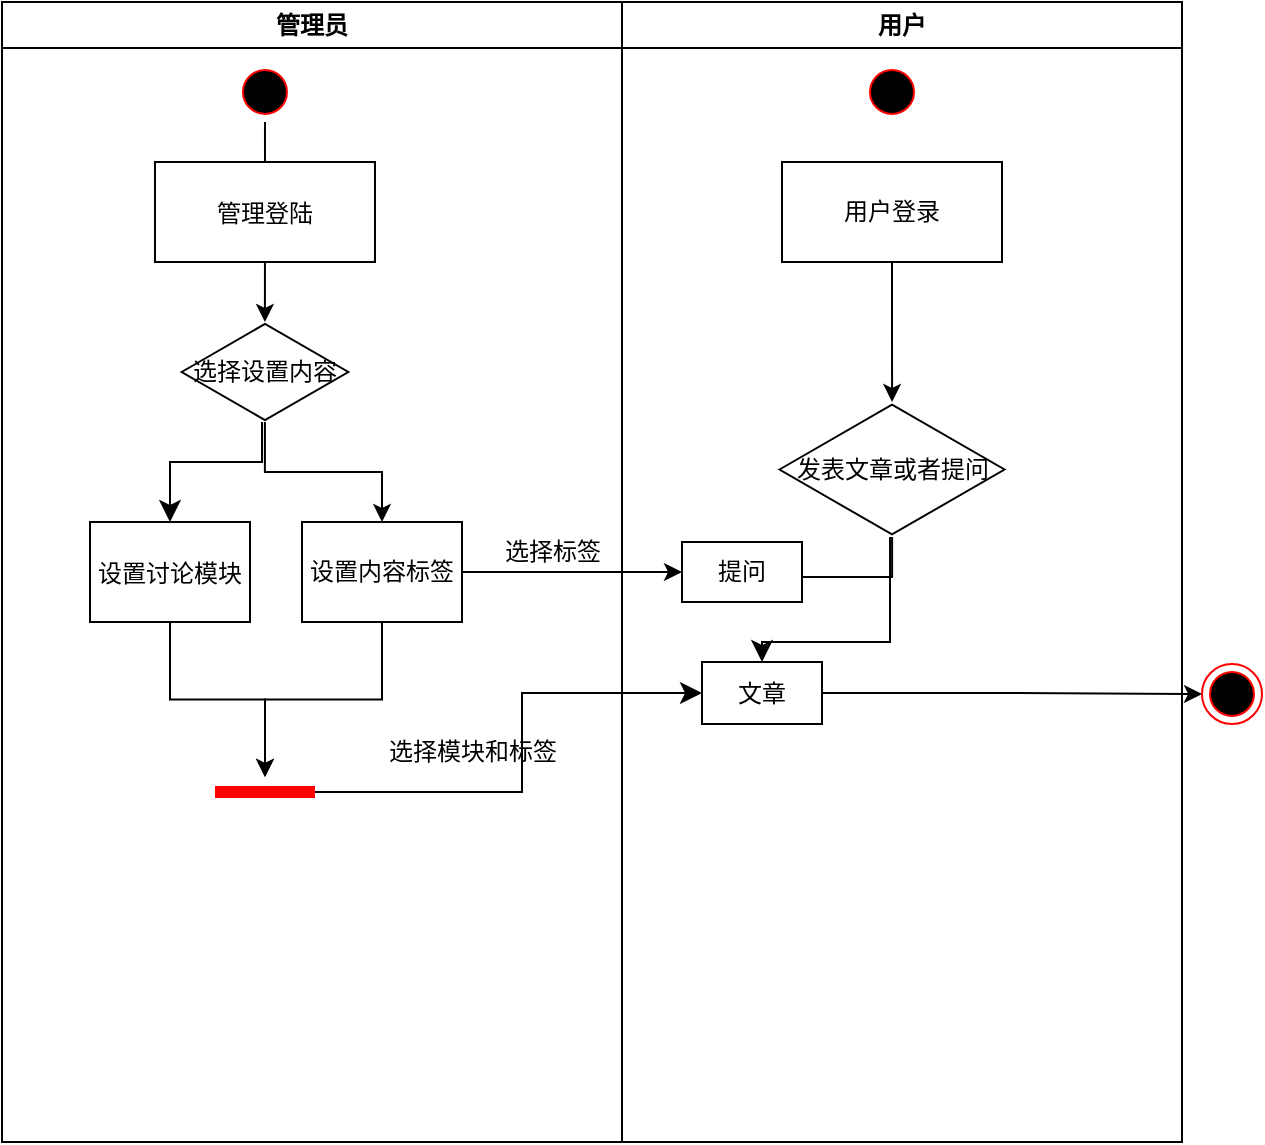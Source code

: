 <mxfile version="21.1.8" type="github" pages="2">
  <diagram id="prtHgNgQTEPvFCAcTncT" name="Page-1">
    <mxGraphModel dx="1221" dy="674" grid="1" gridSize="10" guides="1" tooltips="1" connect="1" arrows="1" fold="1" page="1" pageScale="1" pageWidth="827" pageHeight="1169" math="0" shadow="0">
      <root>
        <mxCell id="0" />
        <mxCell id="1" parent="0" />
        <mxCell id="jpMDB658xM3ZWiIn-4ZV-138" value="管理员" style="swimlane;whiteSpace=wrap" parent="1" vertex="1">
          <mxGeometry x="320" y="900" width="310" height="570" as="geometry" />
        </mxCell>
        <mxCell id="7wV6czFGm1CcYjZ1TU4y-13" value="" style="edgeStyle=orthogonalEdgeStyle;rounded=0;orthogonalLoop=1;jettySize=auto;html=1;" edge="1" parent="jpMDB658xM3ZWiIn-4ZV-138" source="jpMDB658xM3ZWiIn-4ZV-139" target="7wV6czFGm1CcYjZ1TU4y-3">
          <mxGeometry relative="1" as="geometry" />
        </mxCell>
        <mxCell id="jpMDB658xM3ZWiIn-4ZV-139" value="" style="ellipse;shape=startState;fillColor=#000000;strokeColor=#ff0000;" parent="jpMDB658xM3ZWiIn-4ZV-138" vertex="1">
          <mxGeometry x="116.49" y="30" width="30" height="30" as="geometry" />
        </mxCell>
        <mxCell id="jpMDB658xM3ZWiIn-4ZV-141" value="管理登陆" style="" parent="jpMDB658xM3ZWiIn-4ZV-138" vertex="1">
          <mxGeometry x="76.49" y="80" width="110" height="50" as="geometry" />
        </mxCell>
        <mxCell id="7wV6czFGm1CcYjZ1TU4y-12" value="" style="edgeStyle=orthogonalEdgeStyle;rounded=0;orthogonalLoop=1;jettySize=auto;html=1;" edge="1" parent="jpMDB658xM3ZWiIn-4ZV-138" source="jpMDB658xM3ZWiIn-4ZV-142" target="7wV6czFGm1CcYjZ1TU4y-10">
          <mxGeometry relative="1" as="geometry" />
        </mxCell>
        <mxCell id="jpMDB658xM3ZWiIn-4ZV-142" value="设置讨论模块" style="" parent="jpMDB658xM3ZWiIn-4ZV-138" vertex="1">
          <mxGeometry x="44" y="260" width="80" height="50" as="geometry" />
        </mxCell>
        <mxCell id="7wV6czFGm1CcYjZ1TU4y-11" value="" style="edgeStyle=orthogonalEdgeStyle;rounded=0;orthogonalLoop=1;jettySize=auto;html=1;" edge="1" parent="jpMDB658xM3ZWiIn-4ZV-138" source="jpMDB658xM3ZWiIn-4ZV-189" target="7wV6czFGm1CcYjZ1TU4y-10">
          <mxGeometry relative="1" as="geometry" />
        </mxCell>
        <mxCell id="jpMDB658xM3ZWiIn-4ZV-189" value="设置内容标签" style="rounded=0;whiteSpace=wrap;html=1;" parent="jpMDB658xM3ZWiIn-4ZV-138" vertex="1">
          <mxGeometry x="150" y="260" width="80" height="50" as="geometry" />
        </mxCell>
        <mxCell id="7wV6czFGm1CcYjZ1TU4y-14" value="" style="edgeStyle=orthogonalEdgeStyle;rounded=0;orthogonalLoop=1;jettySize=auto;html=1;" edge="1" parent="jpMDB658xM3ZWiIn-4ZV-138" source="7wV6czFGm1CcYjZ1TU4y-3" target="jpMDB658xM3ZWiIn-4ZV-189">
          <mxGeometry relative="1" as="geometry" />
        </mxCell>
        <mxCell id="7wV6czFGm1CcYjZ1TU4y-3" value="选择设置内容" style="html=1;whiteSpace=wrap;aspect=fixed;shape=isoRectangle;" vertex="1" parent="jpMDB658xM3ZWiIn-4ZV-138">
          <mxGeometry x="89.83" y="160" width="83.33" height="50" as="geometry" />
        </mxCell>
        <mxCell id="7wV6czFGm1CcYjZ1TU4y-10" value="" style="shape=line;strokeWidth=6;strokeColor=#ff0000;rotation=90;direction=south;" vertex="1" parent="jpMDB658xM3ZWiIn-4ZV-138">
          <mxGeometry x="124.0" y="370" width="15" height="50" as="geometry" />
        </mxCell>
        <mxCell id="7wV6czFGm1CcYjZ1TU4y-16" value="" style="edgeStyle=segmentEdgeStyle;endArrow=classic;html=1;curved=0;rounded=0;endSize=8;startSize=8;entryX=0.5;entryY=0;entryDx=0;entryDy=0;" edge="1" parent="jpMDB658xM3ZWiIn-4ZV-138" target="jpMDB658xM3ZWiIn-4ZV-142">
          <mxGeometry width="50" height="50" relative="1" as="geometry">
            <mxPoint x="130" y="210" as="sourcePoint" />
            <mxPoint x="80" y="190" as="targetPoint" />
            <Array as="points">
              <mxPoint x="130" y="230" />
              <mxPoint x="84" y="230" />
            </Array>
          </mxGeometry>
        </mxCell>
        <mxCell id="7wV6czFGm1CcYjZ1TU4y-40" value="选择模块和标签" style="text;html=1;align=center;verticalAlign=middle;resizable=0;points=[];autosize=1;strokeColor=none;fillColor=none;" vertex="1" parent="jpMDB658xM3ZWiIn-4ZV-138">
          <mxGeometry x="180" y="360" width="110" height="30" as="geometry" />
        </mxCell>
        <mxCell id="7wV6czFGm1CcYjZ1TU4y-34" value="选择标签" style="text;html=1;align=center;verticalAlign=middle;resizable=0;points=[];autosize=1;strokeColor=none;fillColor=none;" vertex="1" parent="jpMDB658xM3ZWiIn-4ZV-138">
          <mxGeometry x="240" y="260" width="70" height="30" as="geometry" />
        </mxCell>
        <mxCell id="jpMDB658xM3ZWiIn-4ZV-147" value="用户" style="swimlane;whiteSpace=wrap" parent="1" vertex="1">
          <mxGeometry x="630" y="900" width="280" height="570" as="geometry" />
        </mxCell>
        <mxCell id="jpMDB658xM3ZWiIn-4ZV-148" value="" style="ellipse;shape=startState;fillColor=#000000;strokeColor=#ff0000;" parent="jpMDB658xM3ZWiIn-4ZV-147" vertex="1">
          <mxGeometry x="120" y="30" width="30" height="30" as="geometry" />
        </mxCell>
        <mxCell id="7wV6czFGm1CcYjZ1TU4y-53" style="edgeStyle=orthogonalEdgeStyle;rounded=0;orthogonalLoop=1;jettySize=auto;html=1;exitX=0.5;exitY=1;exitDx=0;exitDy=0;" edge="1" parent="jpMDB658xM3ZWiIn-4ZV-147" source="7wV6czFGm1CcYjZ1TU4y-17" target="7wV6czFGm1CcYjZ1TU4y-22">
          <mxGeometry relative="1" as="geometry" />
        </mxCell>
        <mxCell id="7wV6czFGm1CcYjZ1TU4y-17" value="用户登录" style="rounded=0;whiteSpace=wrap;html=1;" vertex="1" parent="jpMDB658xM3ZWiIn-4ZV-147">
          <mxGeometry x="80" y="80" width="110" height="50" as="geometry" />
        </mxCell>
        <mxCell id="7wV6czFGm1CcYjZ1TU4y-28" value="" style="edgeStyle=orthogonalEdgeStyle;rounded=0;orthogonalLoop=1;jettySize=auto;html=1;" edge="1" parent="jpMDB658xM3ZWiIn-4ZV-147" source="7wV6czFGm1CcYjZ1TU4y-22" target="7wV6czFGm1CcYjZ1TU4y-27">
          <mxGeometry relative="1" as="geometry" />
        </mxCell>
        <mxCell id="7wV6czFGm1CcYjZ1TU4y-22" value="发表文章或者提问" style="html=1;whiteSpace=wrap;aspect=fixed;shape=isoRectangle;" vertex="1" parent="jpMDB658xM3ZWiIn-4ZV-147">
          <mxGeometry x="78.75" y="200" width="112.5" height="67.5" as="geometry" />
        </mxCell>
        <mxCell id="7wV6czFGm1CcYjZ1TU4y-27" value="提问" style="rounded=0;whiteSpace=wrap;html=1;" vertex="1" parent="jpMDB658xM3ZWiIn-4ZV-147">
          <mxGeometry x="30" y="270" width="60" height="30" as="geometry" />
        </mxCell>
        <mxCell id="7wV6czFGm1CcYjZ1TU4y-35" value="文章" style="rounded=0;whiteSpace=wrap;html=1;" vertex="1" parent="jpMDB658xM3ZWiIn-4ZV-147">
          <mxGeometry x="40" y="330" width="60" height="31" as="geometry" />
        </mxCell>
        <mxCell id="7wV6czFGm1CcYjZ1TU4y-44" value="" style="edgeStyle=segmentEdgeStyle;endArrow=classic;html=1;curved=0;rounded=0;endSize=8;startSize=8;entryX=0.5;entryY=0;entryDx=0;entryDy=0;" edge="1" parent="jpMDB658xM3ZWiIn-4ZV-147" source="7wV6czFGm1CcYjZ1TU4y-22" target="7wV6czFGm1CcYjZ1TU4y-35">
          <mxGeometry width="50" height="50" relative="1" as="geometry">
            <mxPoint x="-466.25" y="-602.5" as="sourcePoint" />
            <mxPoint x="133.75" y="318.211" as="targetPoint" />
            <Array as="points">
              <mxPoint x="134" y="320" />
              <mxPoint x="70" y="320" />
            </Array>
          </mxGeometry>
        </mxCell>
        <mxCell id="7wV6czFGm1CcYjZ1TU4y-45" value="" style="edgeStyle=segmentEdgeStyle;endArrow=classic;html=1;curved=0;rounded=0;endSize=8;startSize=8;entryX=0;entryY=0.5;entryDx=0;entryDy=0;" edge="1" parent="1" source="7wV6czFGm1CcYjZ1TU4y-10" target="7wV6czFGm1CcYjZ1TU4y-35">
          <mxGeometry width="50" height="50" relative="1" as="geometry">
            <mxPoint x="131.5" y="470" as="sourcePoint" />
            <mxPoint x="580" y="1240" as="targetPoint" />
            <Array as="points">
              <mxPoint x="580" y="1295" />
              <mxPoint x="580" y="1246" />
            </Array>
          </mxGeometry>
        </mxCell>
        <mxCell id="7wV6czFGm1CcYjZ1TU4y-50" value="" style="ellipse;shape=endState;fillColor=#000000;strokeColor=#ff0000" vertex="1" parent="1">
          <mxGeometry x="920" y="1231" width="30" height="30" as="geometry" />
        </mxCell>
        <mxCell id="7wV6czFGm1CcYjZ1TU4y-52" style="edgeStyle=orthogonalEdgeStyle;rounded=0;orthogonalLoop=1;jettySize=auto;html=1;exitX=1;exitY=0.5;exitDx=0;exitDy=0;" edge="1" parent="1" source="7wV6czFGm1CcYjZ1TU4y-35" target="7wV6czFGm1CcYjZ1TU4y-50">
          <mxGeometry relative="1" as="geometry" />
        </mxCell>
        <mxCell id="7wV6czFGm1CcYjZ1TU4y-54" style="edgeStyle=orthogonalEdgeStyle;rounded=0;orthogonalLoop=1;jettySize=auto;html=1;exitX=1;exitY=0.5;exitDx=0;exitDy=0;entryX=0;entryY=0.5;entryDx=0;entryDy=0;" edge="1" parent="1" source="jpMDB658xM3ZWiIn-4ZV-189" target="7wV6czFGm1CcYjZ1TU4y-27">
          <mxGeometry relative="1" as="geometry" />
        </mxCell>
      </root>
    </mxGraphModel>
  </diagram>
  <diagram id="GfIvPcnfgYNu22hD7TR7" name="第 2 页">
    <mxGraphModel dx="1434" dy="754" grid="1" gridSize="10" guides="1" tooltips="1" connect="1" arrows="1" fold="1" page="1" pageScale="1" pageWidth="827" pageHeight="1169" math="0" shadow="0">
      <root>
        <mxCell id="0" />
        <mxCell id="1" parent="0" />
      </root>
    </mxGraphModel>
  </diagram>
</mxfile>
